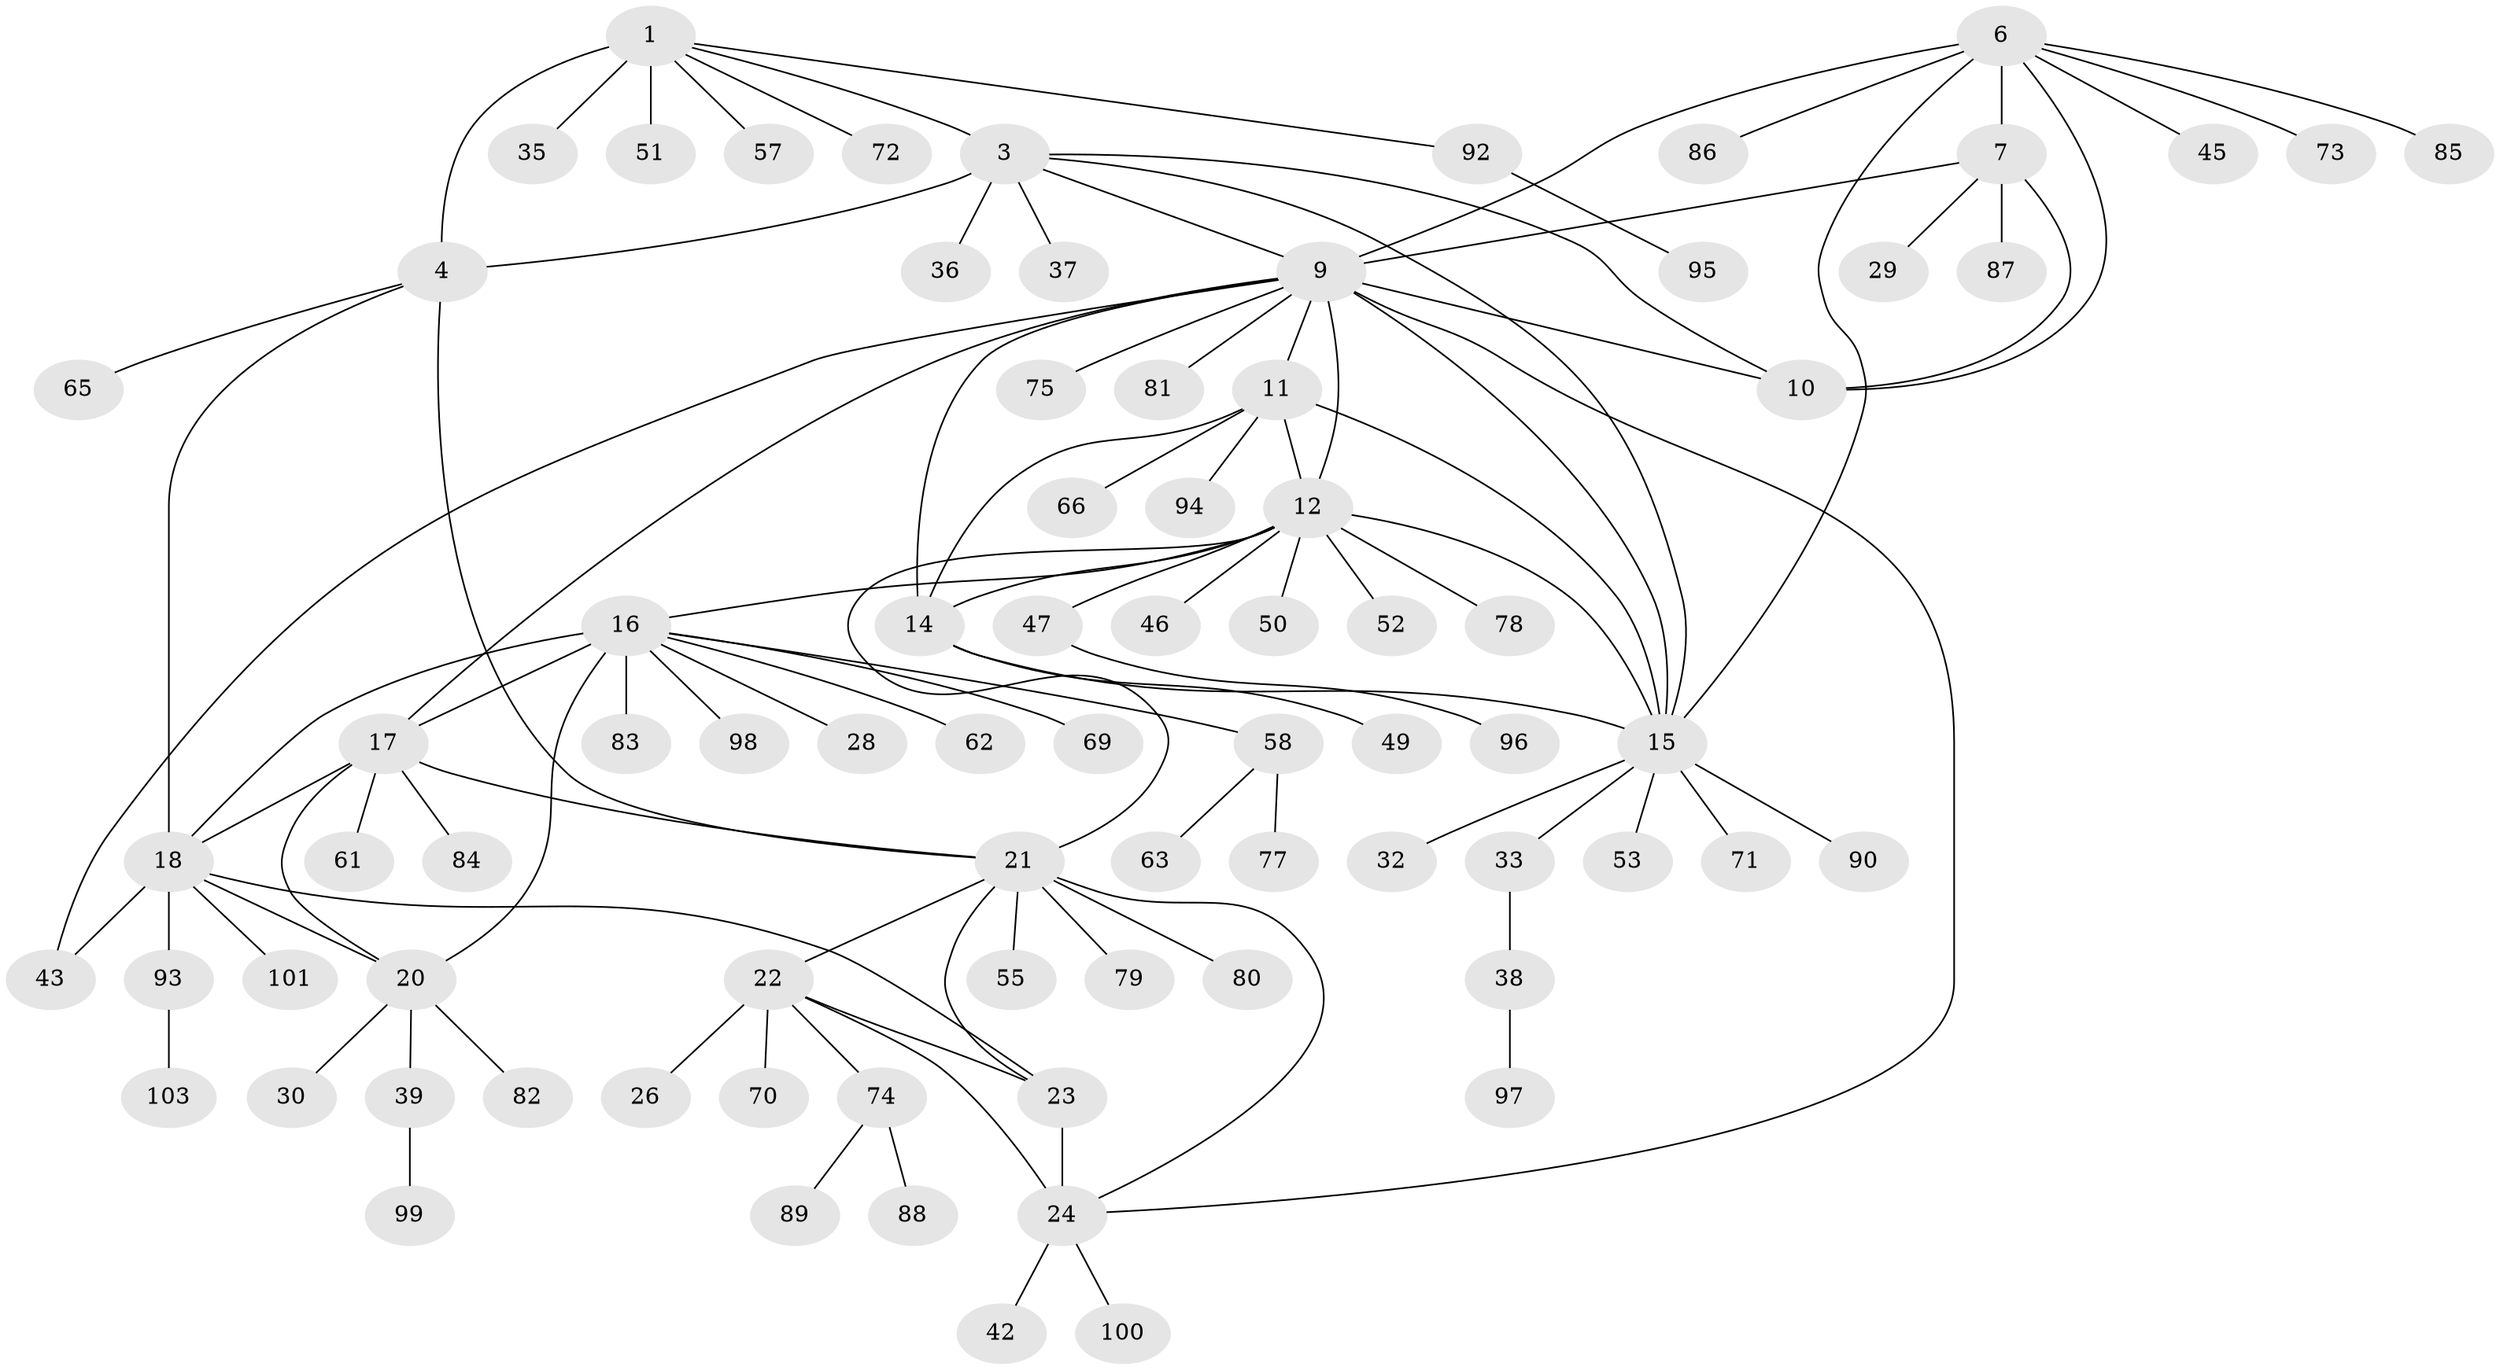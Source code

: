 // original degree distribution, {7: 0.038834951456310676, 6: 0.04854368932038835, 9: 0.038834951456310676, 5: 0.04854368932038835, 12: 0.009708737864077669, 11: 0.009708737864077669, 8: 0.02912621359223301, 10: 0.019417475728155338, 1: 0.5728155339805825, 2: 0.1650485436893204, 4: 0.009708737864077669, 3: 0.009708737864077669}
// Generated by graph-tools (version 1.1) at 2025/11/02/27/25 16:11:32]
// undirected, 80 vertices, 105 edges
graph export_dot {
graph [start="1"]
  node [color=gray90,style=filled];
  1 [super="+2"];
  3 [super="+27"];
  4 [super="+5"];
  6 [super="+40"];
  7 [super="+8"];
  9 [super="+13"];
  10 [super="+54"];
  11 [super="+31"];
  12 [super="+64"];
  14 [super="+34"];
  15 [super="+60"];
  16 [super="+19"];
  17;
  18 [super="+91"];
  20 [super="+56"];
  21 [super="+76"];
  22 [super="+41"];
  23 [super="+48"];
  24 [super="+25"];
  26;
  28;
  29;
  30;
  32;
  33;
  35;
  36;
  37;
  38;
  39;
  42 [super="+44"];
  43;
  45;
  46;
  47;
  49;
  50;
  51;
  52;
  53;
  55 [super="+68"];
  57;
  58 [super="+59"];
  61;
  62;
  63;
  65;
  66 [super="+67"];
  69;
  70;
  71;
  72;
  73;
  74;
  75;
  77;
  78;
  79;
  80 [super="+102"];
  81;
  82;
  83;
  84;
  85;
  86;
  87;
  88;
  89;
  90;
  92;
  93;
  94;
  95;
  96;
  97;
  98;
  99;
  100;
  101;
  103;
  1 -- 3 [weight=2];
  1 -- 4 [weight=4];
  1 -- 35;
  1 -- 51;
  1 -- 57;
  1 -- 72;
  1 -- 92;
  3 -- 4 [weight=2];
  3 -- 10;
  3 -- 15;
  3 -- 36;
  3 -- 37;
  3 -- 9;
  4 -- 65;
  4 -- 18 [weight=2];
  4 -- 21;
  6 -- 7 [weight=2];
  6 -- 9;
  6 -- 10;
  6 -- 45;
  6 -- 85;
  6 -- 86;
  6 -- 73;
  6 -- 15;
  7 -- 9 [weight=2];
  7 -- 10 [weight=2];
  7 -- 29;
  7 -- 87;
  9 -- 10;
  9 -- 17;
  9 -- 24;
  9 -- 43;
  9 -- 81;
  9 -- 75;
  9 -- 11;
  9 -- 12;
  9 -- 14;
  9 -- 15;
  11 -- 12;
  11 -- 14;
  11 -- 15;
  11 -- 66;
  11 -- 94;
  12 -- 14;
  12 -- 15;
  12 -- 16;
  12 -- 21;
  12 -- 46;
  12 -- 47;
  12 -- 50;
  12 -- 52;
  12 -- 78;
  14 -- 15;
  14 -- 49;
  15 -- 32;
  15 -- 33;
  15 -- 53;
  15 -- 71;
  15 -- 90;
  16 -- 17 [weight=2];
  16 -- 18 [weight=2];
  16 -- 20 [weight=2];
  16 -- 58;
  16 -- 62;
  16 -- 69;
  16 -- 83;
  16 -- 98;
  16 -- 28;
  17 -- 18;
  17 -- 20;
  17 -- 61;
  17 -- 84;
  17 -- 21;
  18 -- 20;
  18 -- 23;
  18 -- 43;
  18 -- 93;
  18 -- 101;
  20 -- 30;
  20 -- 39;
  20 -- 82;
  21 -- 22;
  21 -- 23;
  21 -- 24 [weight=2];
  21 -- 55;
  21 -- 79;
  21 -- 80;
  22 -- 23;
  22 -- 24 [weight=2];
  22 -- 26;
  22 -- 70;
  22 -- 74;
  23 -- 24 [weight=2];
  24 -- 100;
  24 -- 42;
  33 -- 38;
  38 -- 97;
  39 -- 99;
  47 -- 96;
  58 -- 63;
  58 -- 77;
  74 -- 88;
  74 -- 89;
  92 -- 95;
  93 -- 103;
}
